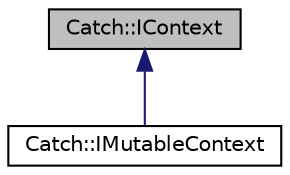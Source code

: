 digraph "Catch::IContext"
{
  edge [fontname="Helvetica",fontsize="10",labelfontname="Helvetica",labelfontsize="10"];
  node [fontname="Helvetica",fontsize="10",shape=record];
  Node1 [label="Catch::IContext",height=0.2,width=0.4,color="black", fillcolor="grey75", style="filled", fontcolor="black"];
  Node1 -> Node2 [dir="back",color="midnightblue",fontsize="10",style="solid"];
  Node2 [label="Catch::IMutableContext",height=0.2,width=0.4,color="black", fillcolor="white", style="filled",URL="$dc/dc9/structCatch_1_1IMutableContext.html"];
}
